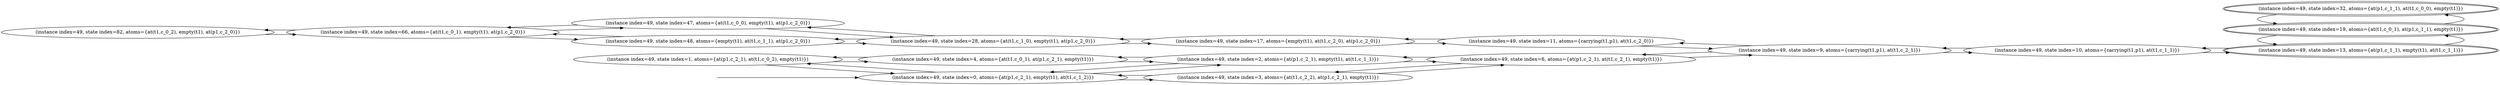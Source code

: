 digraph {
rankdir="LR"
s82[label="(instance index=49, state index=82, atoms={at(t1,c_0_2), empty(t1), at(p1,c_2_0)})"]
s66[label="(instance index=49, state index=66, atoms={at(t1,c_0_1), empty(t1), at(p1,c_2_0)})"]
s47[label="(instance index=49, state index=47, atoms={at(t1,c_0_0), empty(t1), at(p1,c_2_0)})"]
s1[label="(instance index=49, state index=1, atoms={at(p1,c_2_1), at(t1,c_0_2), empty(t1)})"]
s48[label="(instance index=49, state index=48, atoms={empty(t1), at(t1,c_1_1), at(p1,c_2_0)})"]
s0[label="(instance index=49, state index=0, atoms={at(p1,c_2_1), empty(t1), at(t1,c_1_2)})"]
s28[label="(instance index=49, state index=28, atoms={at(t1,c_1_0), empty(t1), at(p1,c_2_0)})"]
s4[label="(instance index=49, state index=4, atoms={at(t1,c_0_1), at(p1,c_2_1), empty(t1)})"]
s2[label="(instance index=49, state index=2, atoms={at(p1,c_2_1), empty(t1), at(t1,c_1_1)})"]
s3[label="(instance index=49, state index=3, atoms={at(t1,c_2_2), at(p1,c_2_1), empty(t1)})"]
s17[label="(instance index=49, state index=17, atoms={empty(t1), at(t1,c_2_0), at(p1,c_2_0)})"]
s6[label="(instance index=49, state index=6, atoms={at(p1,c_2_1), at(t1,c_2_1), empty(t1)})"]
s11[label="(instance index=49, state index=11, atoms={carrying(t1,p1), at(t1,c_2_0)})"]
s9[label="(instance index=49, state index=9, atoms={carrying(t1,p1), at(t1,c_2_1)})"]
s10[label="(instance index=49, state index=10, atoms={carrying(t1,p1), at(t1,c_1_1)})"]
s13[peripheries=2,label="(instance index=49, state index=13, atoms={at(p1,c_1_1), empty(t1), at(t1,c_1_1)})"]
s19[peripheries=2,label="(instance index=49, state index=19, atoms={at(t1,c_0_1), at(p1,c_1_1), empty(t1)})"]
s32[peripheries=2,label="(instance index=49, state index=32, atoms={at(p1,c_1_1), at(t1,c_0_0), empty(t1)})"]
Dangling [ label = "", style = invis ]
{ rank = same; Dangling }
Dangling -> s0
{ rank = same; s0}
{ rank = same; s66}
{ rank = same; s47,s1,s48}
{ rank = same; s0,s28,s4}
{ rank = same; s2,s3,s17}
{ rank = same; s6,s11}
{ rank = same; s9}
{ rank = same; s10}
{ rank = same; s13,s19,s32}
{
s82->s66
}
{
s66->s47
s66->s82
s66->s48
}
{
s47->s28
s47->s66
s1->s4
s1->s0
s48->s28
s48->s66
}
{
s0->s3
s0->s2
s0->s1
s28->s47
s28->s17
s28->s48
s4->s2
s4->s1
}
{
s2->s4
s2->s6
s2->s0
s3->s6
s3->s0
s17->s28
s17->s11
}
{
s6->s2
s6->s3
s6->s9
s11->s9
s11->s17
}
{
s9->s6
s9->s11
s9->s10
}
{
s10->s13
s10->s9
}
{
s13->s19
s13->s10
s19->s13
s19->s32
s32->s19
}
}
